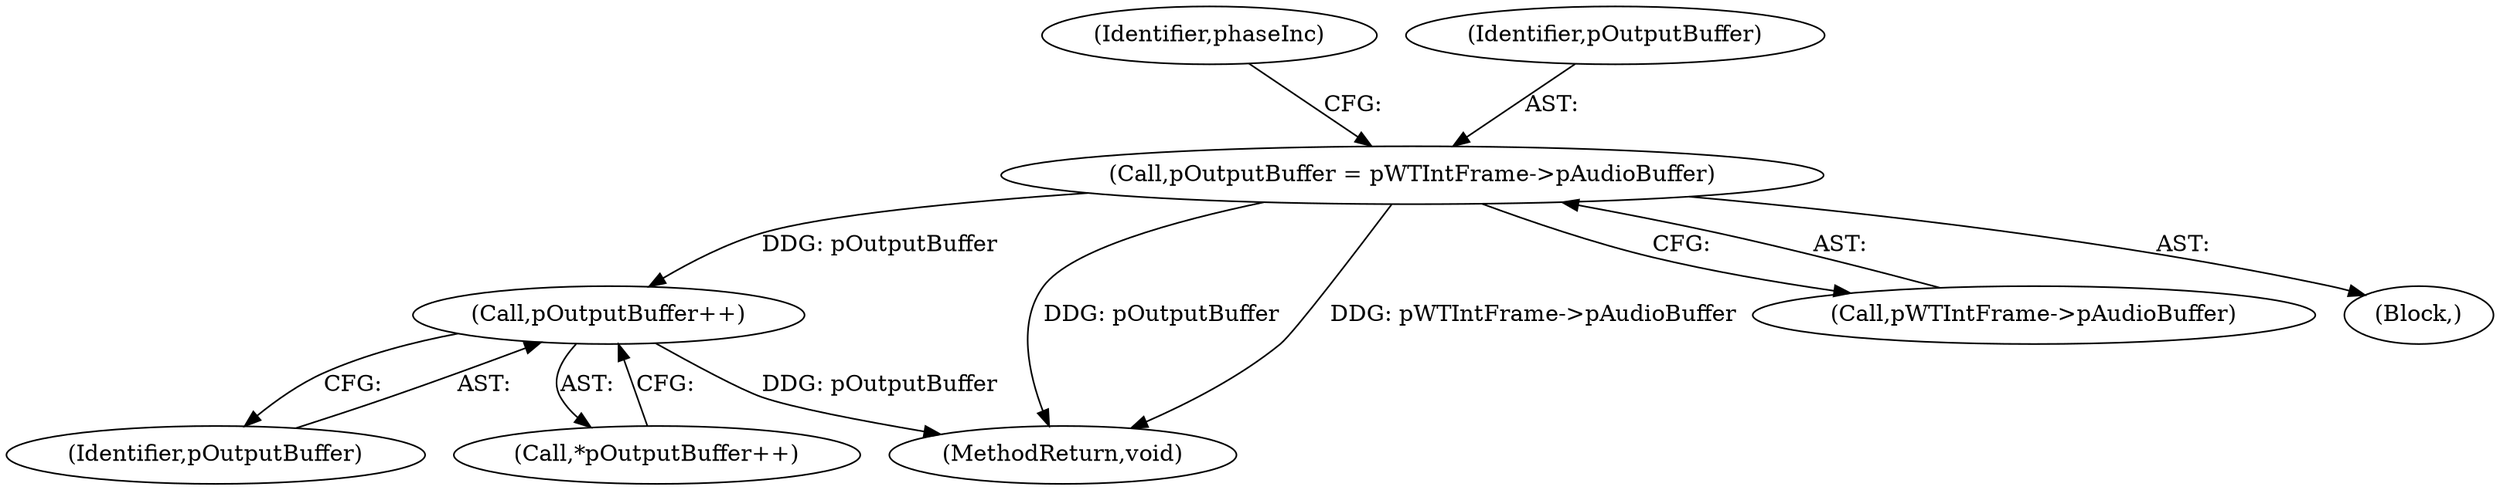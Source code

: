 digraph "0_Android_24d7c408c52143bce7b49de82f3913fd8d1219cf_2@pointer" {
"1000132" [label="(Call,pOutputBuffer = pWTIntFrame->pAudioBuffer)"];
"1000184" [label="(Call,pOutputBuffer++)"];
"1000185" [label="(Identifier,pOutputBuffer)"];
"1000240" [label="(MethodReturn,void)"];
"1000134" [label="(Call,pWTIntFrame->pAudioBuffer)"];
"1000183" [label="(Call,*pOutputBuffer++)"];
"1000138" [label="(Identifier,phaseInc)"];
"1000133" [label="(Identifier,pOutputBuffer)"];
"1000109" [label="(Block,)"];
"1000184" [label="(Call,pOutputBuffer++)"];
"1000132" [label="(Call,pOutputBuffer = pWTIntFrame->pAudioBuffer)"];
"1000132" -> "1000109"  [label="AST: "];
"1000132" -> "1000134"  [label="CFG: "];
"1000133" -> "1000132"  [label="AST: "];
"1000134" -> "1000132"  [label="AST: "];
"1000138" -> "1000132"  [label="CFG: "];
"1000132" -> "1000240"  [label="DDG: pOutputBuffer"];
"1000132" -> "1000240"  [label="DDG: pWTIntFrame->pAudioBuffer"];
"1000132" -> "1000184"  [label="DDG: pOutputBuffer"];
"1000184" -> "1000183"  [label="AST: "];
"1000184" -> "1000185"  [label="CFG: "];
"1000185" -> "1000184"  [label="AST: "];
"1000183" -> "1000184"  [label="CFG: "];
"1000184" -> "1000240"  [label="DDG: pOutputBuffer"];
}

